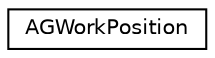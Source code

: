digraph "Graphical Class Hierarchy"
{
  edge [fontname="Helvetica",fontsize="10",labelfontname="Helvetica",labelfontsize="10"];
  node [fontname="Helvetica",fontsize="10",shape=record];
  rankdir="LR";
  Node0 [label="AGWorkPosition",height=0.2,width=0.4,color="black", fillcolor="white", style="filled",URL="$df/de1/class_a_g_work_position.html"];
}
